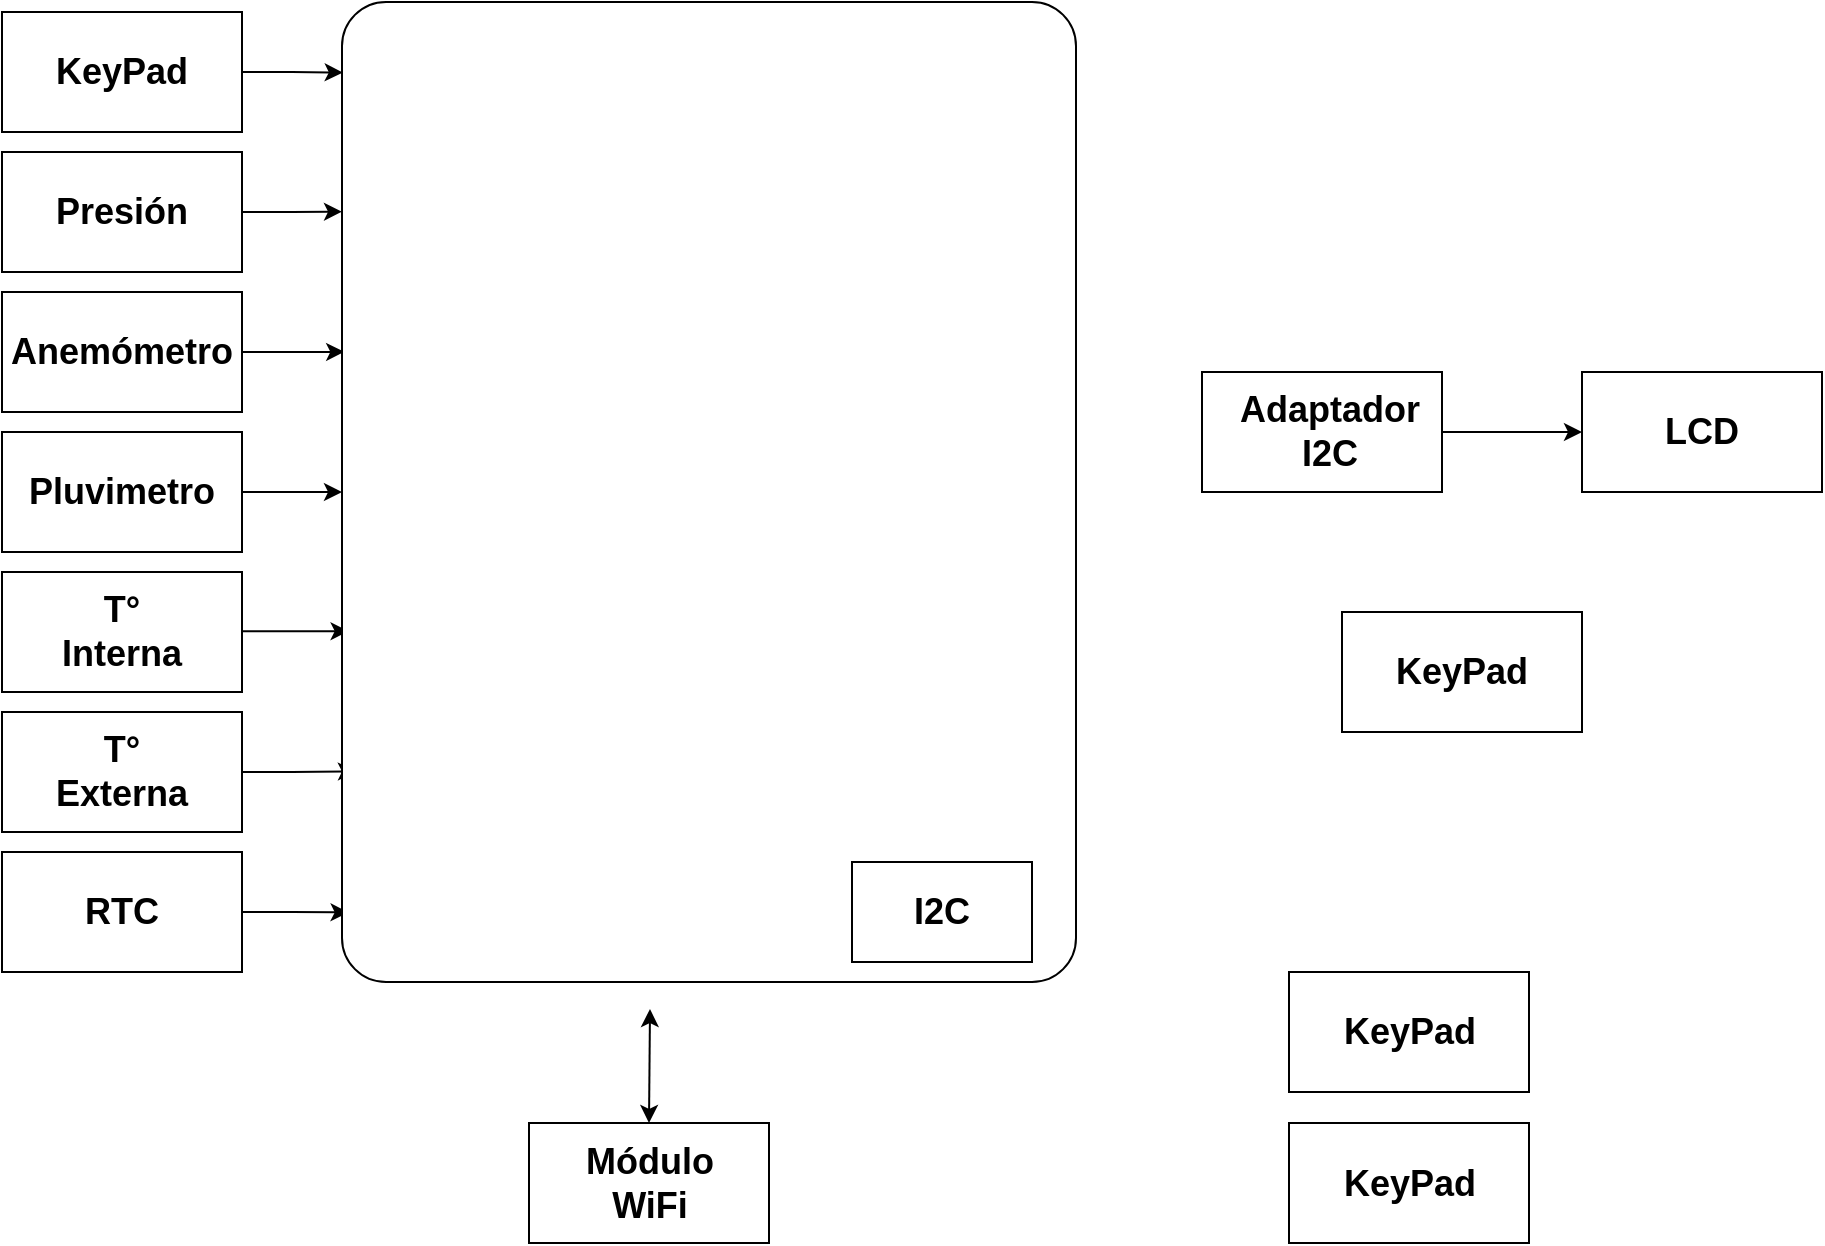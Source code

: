 <mxfile version="10.7.7" type="device"><diagram id="cuzjT579Huuv97YGb2_R" name="Page-1"><mxGraphModel dx="1903" dy="796" grid="1" gridSize="10" guides="1" tooltips="1" connect="1" arrows="1" fold="1" page="1" pageScale="1" pageWidth="1169" pageHeight="1654" math="1" shadow="0"><root><mxCell id="0"/><mxCell id="1" parent="0"/><mxCell id="Eb2Zi3o5sy26ulf_DL2P-5" value="" style="rounded=0;whiteSpace=wrap;html=1;" vertex="1" parent="1"><mxGeometry x="503.5" y="815.5" width="120" height="60" as="geometry"/></mxCell><mxCell id="Eb2Zi3o5sy26ulf_DL2P-6" value="&lt;font size=&quot;1&quot;&gt;&lt;b style=&quot;font-size: 18px&quot;&gt;Módulo WiFi&lt;/b&gt;&lt;/font&gt;" style="text;html=1;strokeColor=none;fillColor=none;align=center;verticalAlign=middle;whiteSpace=wrap;rounded=0;" vertex="1" parent="1"><mxGeometry x="543.5" y="835.5" width="40" height="20" as="geometry"/></mxCell><mxCell id="Eb2Zi3o5sy26ulf_DL2P-30" style="edgeStyle=orthogonalEdgeStyle;rounded=0;orthogonalLoop=1;jettySize=auto;html=1;entryX=0;entryY=0.5;entryDx=0;entryDy=0;" edge="1" parent="1" source="Eb2Zi3o5sy26ulf_DL2P-9" target="Eb2Zi3o5sy26ulf_DL2P-11"><mxGeometry relative="1" as="geometry"/></mxCell><mxCell id="Eb2Zi3o5sy26ulf_DL2P-9" value="" style="rounded=0;whiteSpace=wrap;html=1;" vertex="1" parent="1"><mxGeometry x="840" y="440" width="120" height="60" as="geometry"/></mxCell><mxCell id="Eb2Zi3o5sy26ulf_DL2P-10" value="&lt;span style=&quot;font-size: 18px&quot;&gt;&lt;b&gt;Adaptador I2C&lt;/b&gt;&lt;/span&gt;" style="text;html=1;strokeColor=none;fillColor=none;align=center;verticalAlign=middle;whiteSpace=wrap;rounded=0;" vertex="1" parent="1"><mxGeometry x="883.5" y="457.5" width="40" height="25" as="geometry"/></mxCell><mxCell id="Eb2Zi3o5sy26ulf_DL2P-11" value="" style="rounded=0;whiteSpace=wrap;html=1;" vertex="1" parent="1"><mxGeometry x="1030" y="440" width="120" height="60" as="geometry"/></mxCell><mxCell id="Eb2Zi3o5sy26ulf_DL2P-12" value="&lt;font size=&quot;1&quot;&gt;&lt;b style=&quot;font-size: 18px&quot;&gt;LCD&lt;/b&gt;&lt;/font&gt;" style="text;html=1;strokeColor=none;fillColor=none;align=center;verticalAlign=middle;whiteSpace=wrap;rounded=0;" vertex="1" parent="1"><mxGeometry x="1070" y="460" width="40" height="20" as="geometry"/></mxCell><mxCell id="Eb2Zi3o5sy26ulf_DL2P-39" style="edgeStyle=orthogonalEdgeStyle;rounded=0;orthogonalLoop=1;jettySize=auto;html=1;entryX=0.009;entryY=0.929;entryDx=0;entryDy=0;entryPerimeter=0;" edge="1" parent="1" source="Eb2Zi3o5sy26ulf_DL2P-13" target="Eb2Zi3o5sy26ulf_DL2P-29"><mxGeometry relative="1" as="geometry"/></mxCell><mxCell id="Eb2Zi3o5sy26ulf_DL2P-13" value="" style="rounded=0;whiteSpace=wrap;html=1;" vertex="1" parent="1"><mxGeometry x="240" y="680" width="120" height="60" as="geometry"/></mxCell><mxCell id="Eb2Zi3o5sy26ulf_DL2P-14" value="&lt;font size=&quot;1&quot;&gt;&lt;b style=&quot;font-size: 18px&quot;&gt;RTC&lt;/b&gt;&lt;/font&gt;" style="text;html=1;strokeColor=none;fillColor=none;align=center;verticalAlign=middle;whiteSpace=wrap;rounded=0;" vertex="1" parent="1"><mxGeometry x="280" y="700" width="40" height="20" as="geometry"/></mxCell><mxCell id="Eb2Zi3o5sy26ulf_DL2P-49" style="edgeStyle=orthogonalEdgeStyle;rounded=0;orthogonalLoop=1;jettySize=auto;html=1;entryX=0.001;entryY=0.072;entryDx=0;entryDy=0;entryPerimeter=0;" edge="1" parent="1" source="Eb2Zi3o5sy26ulf_DL2P-15" target="Eb2Zi3o5sy26ulf_DL2P-29"><mxGeometry relative="1" as="geometry"/></mxCell><mxCell id="Eb2Zi3o5sy26ulf_DL2P-15" value="" style="rounded=0;whiteSpace=wrap;html=1;" vertex="1" parent="1"><mxGeometry x="240" y="260" width="120" height="60" as="geometry"/></mxCell><mxCell id="Eb2Zi3o5sy26ulf_DL2P-16" value="&lt;font size=&quot;1&quot;&gt;&lt;b style=&quot;font-size: 18px&quot;&gt;KeyPad&lt;/b&gt;&lt;/font&gt;" style="text;html=1;strokeColor=none;fillColor=none;align=center;verticalAlign=middle;whiteSpace=wrap;rounded=0;" vertex="1" parent="1"><mxGeometry x="280" y="280" width="40" height="20" as="geometry"/></mxCell><mxCell id="Eb2Zi3o5sy26ulf_DL2P-48" style="edgeStyle=orthogonalEdgeStyle;rounded=0;orthogonalLoop=1;jettySize=auto;html=1;entryX=0;entryY=0.214;entryDx=0;entryDy=0;entryPerimeter=0;" edge="1" parent="1" source="Eb2Zi3o5sy26ulf_DL2P-17" target="Eb2Zi3o5sy26ulf_DL2P-29"><mxGeometry relative="1" as="geometry"/></mxCell><mxCell id="Eb2Zi3o5sy26ulf_DL2P-17" value="" style="rounded=0;whiteSpace=wrap;html=1;" vertex="1" parent="1"><mxGeometry x="240" y="330" width="120" height="60" as="geometry"/></mxCell><mxCell id="Eb2Zi3o5sy26ulf_DL2P-18" value="&lt;font size=&quot;1&quot;&gt;&lt;b style=&quot;font-size: 18px&quot;&gt;Presión&lt;/b&gt;&lt;/font&gt;" style="text;html=1;strokeColor=none;fillColor=none;align=center;verticalAlign=middle;whiteSpace=wrap;rounded=0;" vertex="1" parent="1"><mxGeometry x="280" y="350" width="40" height="20" as="geometry"/></mxCell><mxCell id="Eb2Zi3o5sy26ulf_DL2P-40" style="edgeStyle=orthogonalEdgeStyle;rounded=0;orthogonalLoop=1;jettySize=auto;html=1;entryX=0.019;entryY=0.785;entryDx=0;entryDy=0;entryPerimeter=0;" edge="1" parent="1" source="Eb2Zi3o5sy26ulf_DL2P-19" target="Eb2Zi3o5sy26ulf_DL2P-29"><mxGeometry relative="1" as="geometry"/></mxCell><mxCell id="Eb2Zi3o5sy26ulf_DL2P-19" value="" style="rounded=0;whiteSpace=wrap;html=1;" vertex="1" parent="1"><mxGeometry x="240" y="610" width="120" height="60" as="geometry"/></mxCell><mxCell id="Eb2Zi3o5sy26ulf_DL2P-20" value="&lt;font size=&quot;1&quot;&gt;&lt;b style=&quot;font-size: 18px&quot;&gt;T° Externa&lt;/b&gt;&lt;/font&gt;" style="text;html=1;strokeColor=none;fillColor=none;align=center;verticalAlign=middle;whiteSpace=wrap;rounded=0;" vertex="1" parent="1"><mxGeometry x="280" y="630" width="40" height="20" as="geometry"/></mxCell><mxCell id="Eb2Zi3o5sy26ulf_DL2P-42" style="edgeStyle=orthogonalEdgeStyle;rounded=0;orthogonalLoop=1;jettySize=auto;html=1;entryX=0;entryY=0.5;entryDx=0;entryDy=0;" edge="1" parent="1" source="Eb2Zi3o5sy26ulf_DL2P-21" target="Eb2Zi3o5sy26ulf_DL2P-29"><mxGeometry relative="1" as="geometry"/></mxCell><mxCell id="Eb2Zi3o5sy26ulf_DL2P-21" value="" style="rounded=0;whiteSpace=wrap;html=1;" vertex="1" parent="1"><mxGeometry x="240" y="470" width="120" height="60" as="geometry"/></mxCell><mxCell id="Eb2Zi3o5sy26ulf_DL2P-22" value="&lt;font size=&quot;1&quot;&gt;&lt;b style=&quot;font-size: 18px&quot;&gt;Pluvimetro&lt;/b&gt;&lt;/font&gt;" style="text;html=1;strokeColor=none;fillColor=none;align=center;verticalAlign=middle;whiteSpace=wrap;rounded=0;" vertex="1" parent="1"><mxGeometry x="280" y="490" width="40" height="20" as="geometry"/></mxCell><mxCell id="Eb2Zi3o5sy26ulf_DL2P-46" style="edgeStyle=orthogonalEdgeStyle;rounded=0;orthogonalLoop=1;jettySize=auto;html=1;entryX=0.003;entryY=0.357;entryDx=0;entryDy=0;entryPerimeter=0;" edge="1" parent="1" source="Eb2Zi3o5sy26ulf_DL2P-23" target="Eb2Zi3o5sy26ulf_DL2P-29"><mxGeometry relative="1" as="geometry"/></mxCell><mxCell id="Eb2Zi3o5sy26ulf_DL2P-23" value="" style="rounded=0;whiteSpace=wrap;html=1;" vertex="1" parent="1"><mxGeometry x="240" y="400" width="120" height="60" as="geometry"/></mxCell><mxCell id="Eb2Zi3o5sy26ulf_DL2P-24" value="&lt;font size=&quot;1&quot;&gt;&lt;b style=&quot;font-size: 18px&quot;&gt;Anemómetro&lt;/b&gt;&lt;/font&gt;" style="text;html=1;strokeColor=none;fillColor=none;align=center;verticalAlign=middle;whiteSpace=wrap;rounded=0;" vertex="1" parent="1"><mxGeometry x="280" y="420" width="40" height="20" as="geometry"/></mxCell><mxCell id="Eb2Zi3o5sy26ulf_DL2P-41" style="edgeStyle=orthogonalEdgeStyle;rounded=0;orthogonalLoop=1;jettySize=auto;html=1;entryX=0.009;entryY=0.642;entryDx=0;entryDy=0;entryPerimeter=0;" edge="1" parent="1" source="Eb2Zi3o5sy26ulf_DL2P-25" target="Eb2Zi3o5sy26ulf_DL2P-29"><mxGeometry relative="1" as="geometry"><Array as="points"><mxPoint x="385" y="570"/></Array></mxGeometry></mxCell><mxCell id="Eb2Zi3o5sy26ulf_DL2P-25" value="" style="rounded=0;whiteSpace=wrap;html=1;" vertex="1" parent="1"><mxGeometry x="240" y="540" width="120" height="60" as="geometry"/></mxCell><mxCell id="Eb2Zi3o5sy26ulf_DL2P-26" value="&lt;font size=&quot;1&quot;&gt;&lt;b style=&quot;font-size: 18px&quot;&gt;T° Interna&lt;/b&gt;&lt;/font&gt;" style="text;html=1;strokeColor=none;fillColor=none;align=center;verticalAlign=middle;whiteSpace=wrap;rounded=0;" vertex="1" parent="1"><mxGeometry x="280" y="560" width="40" height="20" as="geometry"/></mxCell><mxCell id="Eb2Zi3o5sy26ulf_DL2P-28" value="" style="endArrow=classic;startArrow=classic;html=1;exitX=0.5;exitY=0;exitDx=0;exitDy=0;" edge="1" parent="1" source="Eb2Zi3o5sy26ulf_DL2P-5"><mxGeometry width="50" height="50" relative="1" as="geometry"><mxPoint x="220" y="948.5" as="sourcePoint"/><mxPoint x="564" y="758.5" as="targetPoint"/></mxGeometry></mxCell><mxCell id="Eb2Zi3o5sy26ulf_DL2P-29" value="" style="rounded=1;whiteSpace=wrap;html=1;arcSize=6;" vertex="1" parent="1"><mxGeometry x="410" y="255" width="367" height="490" as="geometry"/></mxCell><mxCell id="Eb2Zi3o5sy26ulf_DL2P-31" value="" style="rounded=0;whiteSpace=wrap;html=1;" vertex="1" parent="1"><mxGeometry x="910" y="560" width="120" height="60" as="geometry"/></mxCell><mxCell id="Eb2Zi3o5sy26ulf_DL2P-32" value="&lt;font size=&quot;1&quot;&gt;&lt;b style=&quot;font-size: 18px&quot;&gt;KeyPad&lt;/b&gt;&lt;/font&gt;" style="text;html=1;strokeColor=none;fillColor=none;align=center;verticalAlign=middle;whiteSpace=wrap;rounded=0;" vertex="1" parent="1"><mxGeometry x="950" y="580" width="40" height="20" as="geometry"/></mxCell><mxCell id="Eb2Zi3o5sy26ulf_DL2P-33" value="" style="rounded=0;whiteSpace=wrap;html=1;" vertex="1" parent="1"><mxGeometry x="665" y="685" width="90" height="50" as="geometry"/></mxCell><mxCell id="Eb2Zi3o5sy26ulf_DL2P-34" value="&lt;font size=&quot;1&quot;&gt;&lt;b style=&quot;font-size: 18px&quot;&gt;I2C&lt;/b&gt;&lt;/font&gt;" style="text;html=1;strokeColor=none;fillColor=none;align=center;verticalAlign=middle;whiteSpace=wrap;rounded=0;" vertex="1" parent="1"><mxGeometry x="690" y="700" width="40" height="20" as="geometry"/></mxCell><mxCell id="Eb2Zi3o5sy26ulf_DL2P-35" value="" style="rounded=0;whiteSpace=wrap;html=1;" vertex="1" parent="1"><mxGeometry x="883.5" y="740" width="120" height="60" as="geometry"/></mxCell><mxCell id="Eb2Zi3o5sy26ulf_DL2P-36" value="&lt;font size=&quot;1&quot;&gt;&lt;b style=&quot;font-size: 18px&quot;&gt;KeyPad&lt;/b&gt;&lt;/font&gt;" style="text;html=1;strokeColor=none;fillColor=none;align=center;verticalAlign=middle;whiteSpace=wrap;rounded=0;" vertex="1" parent="1"><mxGeometry x="923.5" y="760" width="40" height="20" as="geometry"/></mxCell><mxCell id="Eb2Zi3o5sy26ulf_DL2P-37" value="" style="rounded=0;whiteSpace=wrap;html=1;" vertex="1" parent="1"><mxGeometry x="883.5" y="815.5" width="120" height="60" as="geometry"/></mxCell><mxCell id="Eb2Zi3o5sy26ulf_DL2P-38" value="&lt;font size=&quot;1&quot;&gt;&lt;b style=&quot;font-size: 18px&quot;&gt;KeyPad&lt;/b&gt;&lt;/font&gt;" style="text;html=1;strokeColor=none;fillColor=none;align=center;verticalAlign=middle;whiteSpace=wrap;rounded=0;" vertex="1" parent="1"><mxGeometry x="923.5" y="835.5" width="40" height="20" as="geometry"/></mxCell></root></mxGraphModel></diagram></mxfile>